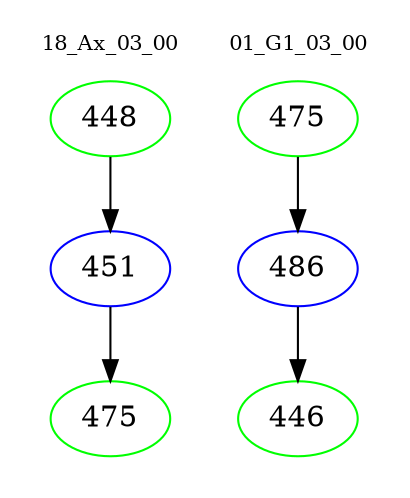 digraph{
subgraph cluster_0 {
color = white
label = "18_Ax_03_00";
fontsize=10;
T0_448 [label="448", color="green"]
T0_448 -> T0_451 [color="black"]
T0_451 [label="451", color="blue"]
T0_451 -> T0_475 [color="black"]
T0_475 [label="475", color="green"]
}
subgraph cluster_1 {
color = white
label = "01_G1_03_00";
fontsize=10;
T1_475 [label="475", color="green"]
T1_475 -> T1_486 [color="black"]
T1_486 [label="486", color="blue"]
T1_486 -> T1_446 [color="black"]
T1_446 [label="446", color="green"]
}
}

